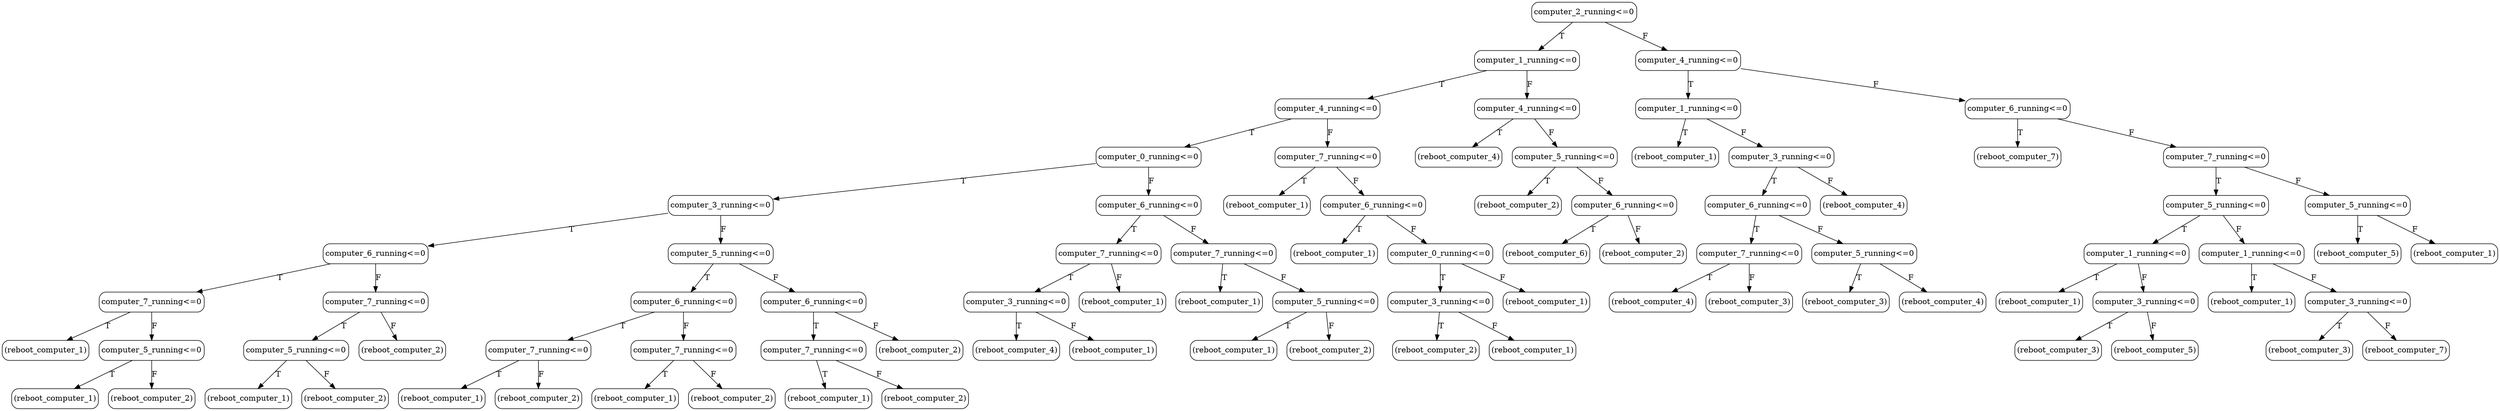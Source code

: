 // decision tree
digraph {
	7 [label="(reboot_computer_1)" margin="0.05,0.05" shape=box style=rounded]
	11 [label="(reboot_computer_1)" margin="0.05,0.05" shape=box style=rounded]
	12 [label="(reboot_computer_2)" margin="0.05,0.05" shape=box style=rounded]
	10 [label="computer_5_running<=0" margin="0.05,0.05" shape=box style=rounded]
	10 -> 11 [label=T]
	10 -> 12 [label=F]
	6 [label="computer_7_running<=0" margin="0.05,0.05" shape=box style=rounded]
	6 -> 7 [label=T]
	6 -> 10 [label=F]
	15 [label="(reboot_computer_1)" margin="0.05,0.05" shape=box style=rounded]
	16 [label="(reboot_computer_2)" margin="0.05,0.05" shape=box style=rounded]
	14 [label="computer_5_running<=0" margin="0.05,0.05" shape=box style=rounded]
	14 -> 15 [label=T]
	14 -> 16 [label=F]
	17 [label="(reboot_computer_2)" margin="0.05,0.05" shape=box style=rounded]
	13 [label="computer_7_running<=0" margin="0.05,0.05" shape=box style=rounded]
	13 -> 14 [label=T]
	13 -> 17 [label=F]
	5 [label="computer_6_running<=0" margin="0.05,0.05" shape=box style=rounded]
	5 -> 6 [label=T]
	5 -> 13 [label=F]
	23 [label="(reboot_computer_1)" margin="0.05,0.05" shape=box style=rounded]
	24 [label="(reboot_computer_2)" margin="0.05,0.05" shape=box style=rounded]
	22 [label="computer_7_running<=0" margin="0.05,0.05" shape=box style=rounded]
	22 -> 23 [label=T]
	22 -> 24 [label=F]
	26 [label="(reboot_computer_1)" margin="0.05,0.05" shape=box style=rounded]
	27 [label="(reboot_computer_2)" margin="0.05,0.05" shape=box style=rounded]
	25 [label="computer_7_running<=0" margin="0.05,0.05" shape=box style=rounded]
	25 -> 26 [label=T]
	25 -> 27 [label=F]
	21 [label="computer_6_running<=0" margin="0.05,0.05" shape=box style=rounded]
	21 -> 22 [label=T]
	21 -> 25 [label=F]
	30 [label="(reboot_computer_1)" margin="0.05,0.05" shape=box style=rounded]
	31 [label="(reboot_computer_2)" margin="0.05,0.05" shape=box style=rounded]
	29 [label="computer_7_running<=0" margin="0.05,0.05" shape=box style=rounded]
	29 -> 30 [label=T]
	29 -> 31 [label=F]
	32 [label="(reboot_computer_2)" margin="0.05,0.05" shape=box style=rounded]
	28 [label="computer_6_running<=0" margin="0.05,0.05" shape=box style=rounded]
	28 -> 29 [label=T]
	28 -> 32 [label=F]
	20 [label="computer_5_running<=0" margin="0.05,0.05" shape=box style=rounded]
	20 -> 21 [label=T]
	20 -> 28 [label=F]
	4 [label="computer_3_running<=0" margin="0.05,0.05" shape=box style=rounded]
	4 -> 5 [label=T]
	4 -> 20 [label=F]
	39 [label="(reboot_computer_4)" margin="0.05,0.05" shape=box style=rounded]
	40 [label="(reboot_computer_1)" margin="0.05,0.05" shape=box style=rounded]
	38 [label="computer_3_running<=0" margin="0.05,0.05" shape=box style=rounded]
	38 -> 39 [label=T]
	38 -> 40 [label=F]
	41 [label="(reboot_computer_1)" margin="0.05,0.05" shape=box style=rounded]
	37 [label="computer_7_running<=0" margin="0.05,0.05" shape=box style=rounded]
	37 -> 38 [label=T]
	37 -> 41 [label=F]
	45 [label="(reboot_computer_1)" margin="0.05,0.05" shape=box style=rounded]
	49 [label="(reboot_computer_1)" margin="0.05,0.05" shape=box style=rounded]
	50 [label="(reboot_computer_2)" margin="0.05,0.05" shape=box style=rounded]
	48 [label="computer_5_running<=0" margin="0.05,0.05" shape=box style=rounded]
	48 -> 49 [label=T]
	48 -> 50 [label=F]
	44 [label="computer_7_running<=0" margin="0.05,0.05" shape=box style=rounded]
	44 -> 45 [label=T]
	44 -> 48 [label=F]
	35 [label="computer_6_running<=0" margin="0.05,0.05" shape=box style=rounded]
	35 -> 37 [label=T]
	35 -> 44 [label=F]
	3 [label="computer_0_running<=0" margin="0.05,0.05" shape=box style=rounded]
	3 -> 4 [label=T]
	3 -> 35 [label=F]
	67 [label="(reboot_computer_1)" margin="0.05,0.05" shape=box style=rounded]
	99 [label="(reboot_computer_1)" margin="0.05,0.05" shape=box style=rounded]
	120 [label="(reboot_computer_2)" margin="0.05,0.05" shape=box style=rounded]
	121 [label="(reboot_computer_1)" margin="0.05,0.05" shape=box style=rounded]
	115 [label="computer_3_running<=0" margin="0.05,0.05" shape=box style=rounded]
	115 -> 120 [label=T]
	115 -> 121 [label=F]
	122 [label="(reboot_computer_1)" margin="0.05,0.05" shape=box style=rounded]
	114 [label="computer_0_running<=0" margin="0.05,0.05" shape=box style=rounded]
	114 -> 115 [label=T]
	114 -> 122 [label=F]
	98 [label="computer_6_running<=0" margin="0.05,0.05" shape=box style=rounded]
	98 -> 99 [label=T]
	98 -> 114 [label=F]
	66 [label="computer_7_running<=0" margin="0.05,0.05" shape=box style=rounded]
	66 -> 67 [label=T]
	66 -> 98 [label=F]
	2 [label="computer_4_running<=0" margin="0.05,0.05" shape=box style=rounded]
	2 -> 3 [label=T]
	2 -> 66 [label=F]
	131 [label="(reboot_computer_4)" margin="0.05,0.05" shape=box style=rounded]
	165 [label="(reboot_computer_2)" margin="0.05,0.05" shape=box style=rounded]
	169 [label="(reboot_computer_6)" margin="0.05,0.05" shape=box style=rounded]
	170 [label="(reboot_computer_2)" margin="0.05,0.05" shape=box style=rounded]
	168 [label="computer_6_running<=0" margin="0.05,0.05" shape=box style=rounded]
	168 -> 169 [label=T]
	168 -> 170 [label=F]
	162 [label="computer_5_running<=0" margin="0.05,0.05" shape=box style=rounded]
	162 -> 165 [label=T]
	162 -> 168 [label=F]
	129 [label="computer_4_running<=0" margin="0.05,0.05" shape=box style=rounded]
	129 -> 131 [label=T]
	129 -> 162 [label=F]
	1 [label="computer_1_running<=0" margin="0.05,0.05" shape=box style=rounded]
	1 -> 2 [label=T]
	1 -> 129 [label=F]
	258 [label="(reboot_computer_1)" margin="0.05,0.05" shape=box style=rounded]
	372 [label="(reboot_computer_4)" margin="0.05,0.05" shape=box style=rounded]
	373 [label="(reboot_computer_3)" margin="0.05,0.05" shape=box style=rounded]
	371 [label="computer_7_running<=0" margin="0.05,0.05" shape=box style=rounded]
	371 -> 372 [label=T]
	371 -> 373 [label=F]
	375 [label="(reboot_computer_3)" margin="0.05,0.05" shape=box style=rounded]
	376 [label="(reboot_computer_4)" margin="0.05,0.05" shape=box style=rounded]
	374 [label="computer_5_running<=0" margin="0.05,0.05" shape=box style=rounded]
	374 -> 375 [label=T]
	374 -> 376 [label=F]
	370 [label="computer_6_running<=0" margin="0.05,0.05" shape=box style=rounded]
	370 -> 371 [label=T]
	370 -> 374 [label=F]
	377 [label="(reboot_computer_4)" margin="0.05,0.05" shape=box style=rounded]
	321 [label="computer_3_running<=0" margin="0.05,0.05" shape=box style=rounded]
	321 -> 370 [label=T]
	321 -> 377 [label=F]
	257 [label="computer_1_running<=0" margin="0.05,0.05" shape=box style=rounded]
	257 -> 258 [label=T]
	257 -> 321 [label=F]
	449 [label="(reboot_computer_7)" margin="0.05,0.05" shape=box style=rounded]
	483 [label="(reboot_computer_1)" margin="0.05,0.05" shape=box style=rounded]
	487 [label="(reboot_computer_3)" margin="0.05,0.05" shape=box style=rounded]
	488 [label="(reboot_computer_5)" margin="0.05,0.05" shape=box style=rounded]
	486 [label="computer_3_running<=0" margin="0.05,0.05" shape=box style=rounded]
	486 -> 487 [label=T]
	486 -> 488 [label=F]
	482 [label="computer_1_running<=0" margin="0.05,0.05" shape=box style=rounded]
	482 -> 483 [label=T]
	482 -> 486 [label=F]
	490 [label="(reboot_computer_1)" margin="0.05,0.05" shape=box style=rounded]
	494 [label="(reboot_computer_3)" margin="0.05,0.05" shape=box style=rounded]
	495 [label="(reboot_computer_7)" margin="0.05,0.05" shape=box style=rounded]
	493 [label="computer_3_running<=0" margin="0.05,0.05" shape=box style=rounded]
	493 -> 494 [label=T]
	493 -> 495 [label=F]
	489 [label="computer_1_running<=0" margin="0.05,0.05" shape=box style=rounded]
	489 -> 490 [label=T]
	489 -> 493 [label=F]
	481 [label="computer_5_running<=0" margin="0.05,0.05" shape=box style=rounded]
	481 -> 482 [label=T]
	481 -> 489 [label=F]
	505 [label="(reboot_computer_5)" margin="0.05,0.05" shape=box style=rounded]
	508 [label="(reboot_computer_1)" margin="0.05,0.05" shape=box style=rounded]
	496 [label="computer_5_running<=0" margin="0.05,0.05" shape=box style=rounded]
	496 -> 505 [label=T]
	496 -> 508 [label=F]
	480 [label="computer_7_running<=0" margin="0.05,0.05" shape=box style=rounded]
	480 -> 481 [label=T]
	480 -> 496 [label=F]
	384 [label="computer_6_running<=0" margin="0.05,0.05" shape=box style=rounded]
	384 -> 449 [label=T]
	384 -> 480 [label=F]
	256 [label="computer_4_running<=0" margin="0.05,0.05" shape=box style=rounded]
	256 -> 257 [label=T]
	256 -> 384 [label=F]
	0 [label="computer_2_running<=0" margin="0.05,0.05" shape=box style=rounded]
	0 -> 1 [label=T]
	0 -> 256 [label=F]
}
